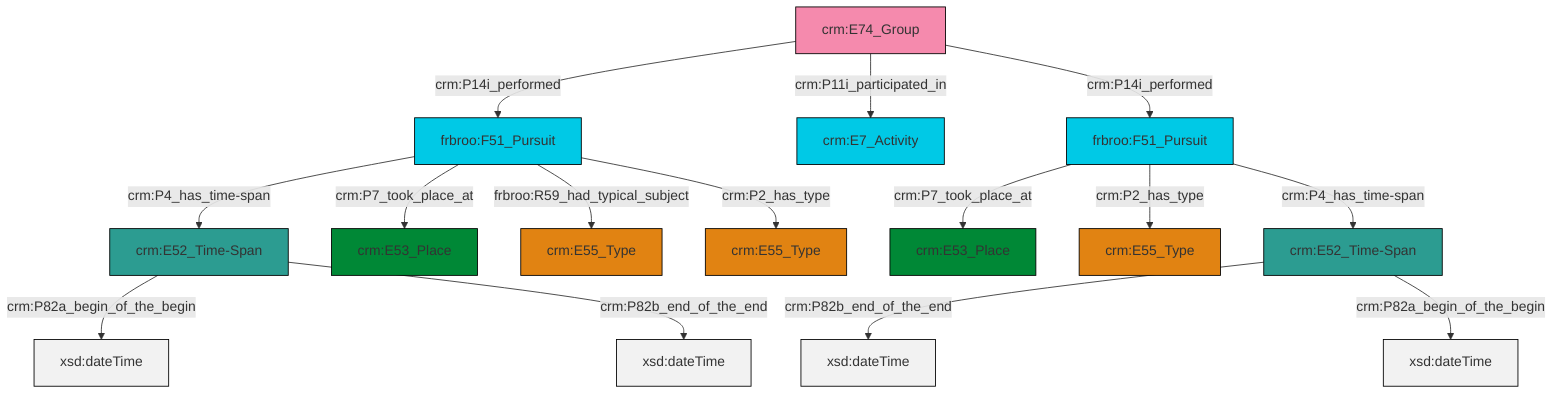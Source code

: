 graph TD
classDef Literal fill:#f2f2f2,stroke:#000000;
classDef CRM_Entity fill:#FFFFFF,stroke:#000000;
classDef Temporal_Entity fill:#00C9E6, stroke:#000000;
classDef Type fill:#E18312, stroke:#000000;
classDef Time-Span fill:#2C9C91, stroke:#000000;
classDef Appellation fill:#FFEB7F, stroke:#000000;
classDef Place fill:#008836, stroke:#000000;
classDef Persistent_Item fill:#B266B2, stroke:#000000;
classDef Conceptual_Object fill:#FFD700, stroke:#000000;
classDef Physical_Thing fill:#D2B48C, stroke:#000000;
classDef Actor fill:#f58aad, stroke:#000000;
classDef PC_Classes fill:#4ce600, stroke:#000000;
classDef Multi fill:#cccccc,stroke:#000000;

0["crm:E52_Time-Span"]:::Time-Span -->|crm:P82a_begin_of_the_begin| 1[xsd:dateTime]:::Literal
0["crm:E52_Time-Span"]:::Time-Span -->|crm:P82b_end_of_the_end| 2[xsd:dateTime]:::Literal
3["frbroo:F51_Pursuit"]:::Temporal_Entity -->|crm:P7_took_place_at| 7["crm:E53_Place"]:::Place
3["frbroo:F51_Pursuit"]:::Temporal_Entity -->|crm:P2_has_type| 5["crm:E55_Type"]:::Type
14["frbroo:F51_Pursuit"]:::Temporal_Entity -->|crm:P4_has_time-span| 0["crm:E52_Time-Span"]:::Time-Span
15["crm:E52_Time-Span"]:::Time-Span -->|crm:P82b_end_of_the_end| 17[xsd:dateTime]:::Literal
18["crm:E74_Group"]:::Actor -->|crm:P14i_performed| 14["frbroo:F51_Pursuit"]:::Temporal_Entity
14["frbroo:F51_Pursuit"]:::Temporal_Entity -->|crm:P7_took_place_at| 12["crm:E53_Place"]:::Place
18["crm:E74_Group"]:::Actor -->|crm:P11i_participated_in| 19["crm:E7_Activity"]:::Temporal_Entity
15["crm:E52_Time-Span"]:::Time-Span -->|crm:P82a_begin_of_the_begin| 21[xsd:dateTime]:::Literal
18["crm:E74_Group"]:::Actor -->|crm:P14i_performed| 3["frbroo:F51_Pursuit"]:::Temporal_Entity
14["frbroo:F51_Pursuit"]:::Temporal_Entity -->|frbroo:R59_had_typical_subject| 10["crm:E55_Type"]:::Type
14["frbroo:F51_Pursuit"]:::Temporal_Entity -->|crm:P2_has_type| 8["crm:E55_Type"]:::Type
3["frbroo:F51_Pursuit"]:::Temporal_Entity -->|crm:P4_has_time-span| 15["crm:E52_Time-Span"]:::Time-Span